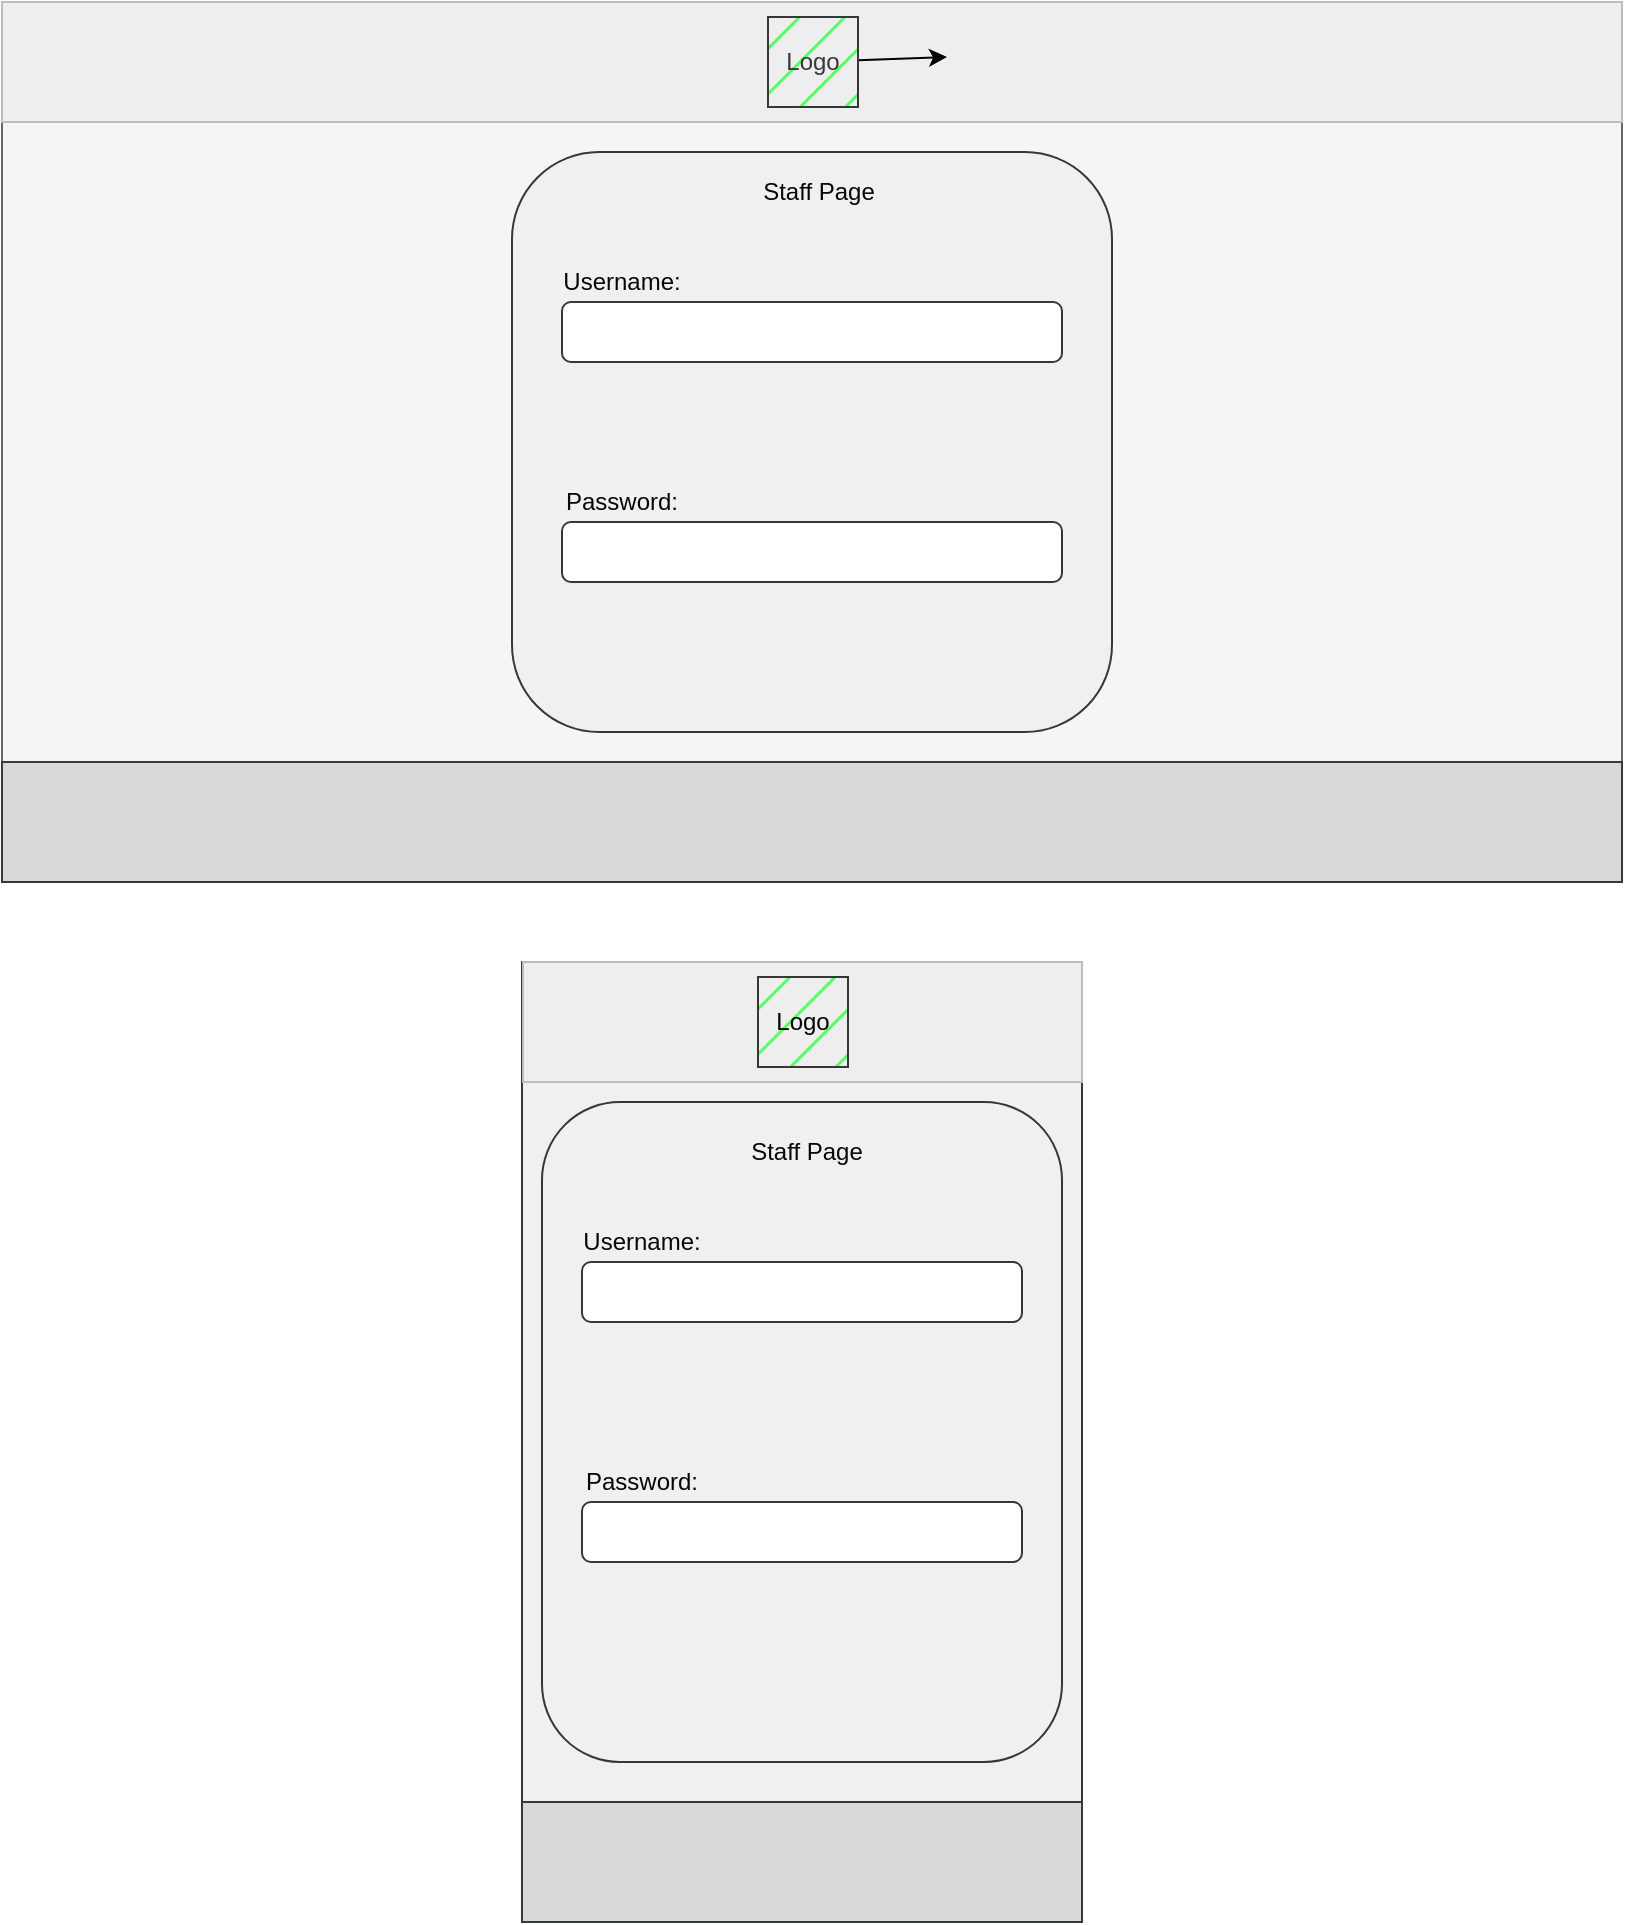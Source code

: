 <mxfile>
    <diagram id="WuRLflEGzv_r_UKJKXt2" name="Page-1">
        <mxGraphModel dx="930" dy="528" grid="1" gridSize="10" guides="1" tooltips="1" connect="1" arrows="1" fold="1" page="1" pageScale="1" pageWidth="850" pageHeight="1100" math="0" shadow="0">
            <root>
                <mxCell id="0"/>
                <mxCell id="1" parent="0"/>
                <mxCell id="3" value="" style="rounded=0;whiteSpace=wrap;html=1;fillColor=#f5f5f5;strokeColor=#666666;fontColor=#333333;" vertex="1" parent="1">
                    <mxGeometry x="20" y="40" width="810" height="440" as="geometry"/>
                </mxCell>
                <mxCell id="4" value="" style="rounded=0;whiteSpace=wrap;html=1;fillColor=#eeeeee;strokeColor=#B9BDBB;" vertex="1" parent="1">
                    <mxGeometry x="20" y="40" width="810" height="60" as="geometry"/>
                </mxCell>
                <mxCell id="5" value="" style="rounded=0;whiteSpace=wrap;html=1;fillColor=#D9D9D9;strokeColor=#36393d;" vertex="1" parent="1">
                    <mxGeometry x="20" y="420" width="810" height="60" as="geometry"/>
                </mxCell>
                <mxCell id="6" value="" style="rounded=1;whiteSpace=wrap;html=1;fillColor=#F0F0F0;strokeColor=#383737;glass=0;shadow=0;fillStyle=auto;" vertex="1" parent="1">
                    <mxGeometry x="275" y="115" width="300" height="290" as="geometry"/>
                </mxCell>
                <mxCell id="9" value="" style="edgeStyle=none;html=1;" edge="1" parent="1" source="7">
                    <mxGeometry relative="1" as="geometry">
                        <mxPoint x="492.5" y="67.5" as="targetPoint"/>
                    </mxGeometry>
                </mxCell>
                <mxCell id="7" value="Logo" style="whiteSpace=wrap;html=1;aspect=fixed;shadow=0;glass=0;strokeColor=#383737;fillColor=#54FF65;fillStyle=hatch;gradientColor=none;fontColor=#383838;" vertex="1" parent="1">
                    <mxGeometry x="403" y="47.5" width="45" height="45" as="geometry"/>
                </mxCell>
                <mxCell id="10" value="Staff Page" style="text;html=1;strokeColor=none;fillColor=none;align=center;verticalAlign=middle;whiteSpace=wrap;rounded=0;shadow=0;glass=0;fillStyle=hatch;fontColor=#080808;" vertex="1" parent="1">
                    <mxGeometry x="395.5" y="120" width="64.5" height="30" as="geometry"/>
                </mxCell>
                <mxCell id="11" value="" style="rounded=1;whiteSpace=wrap;html=1;shadow=0;glass=0;fillStyle=auto;strokeColor=#383737;fontColor=#080808;fillColor=#FFFFFF;gradientColor=none;" vertex="1" parent="1">
                    <mxGeometry x="300" y="190" width="250" height="30" as="geometry"/>
                </mxCell>
                <mxCell id="12" value="" style="rounded=1;whiteSpace=wrap;html=1;shadow=0;glass=0;fillStyle=auto;strokeColor=#383737;fontColor=#080808;fillColor=#FFFFFF;gradientColor=none;" vertex="1" parent="1">
                    <mxGeometry x="300" y="300" width="250" height="30" as="geometry"/>
                </mxCell>
                <mxCell id="13" value="Username:" style="text;html=1;strokeColor=none;fillColor=none;align=center;verticalAlign=middle;whiteSpace=wrap;rounded=0;shadow=0;glass=0;fillStyle=auto;fontColor=#080808;" vertex="1" parent="1">
                    <mxGeometry x="300" y="170" width="60" height="20" as="geometry"/>
                </mxCell>
                <mxCell id="14" value="Password:" style="text;html=1;strokeColor=none;fillColor=none;align=center;verticalAlign=middle;whiteSpace=wrap;rounded=0;shadow=0;glass=0;fillStyle=auto;fontColor=#080808;" vertex="1" parent="1">
                    <mxGeometry x="300" y="280" width="60" height="20" as="geometry"/>
                </mxCell>
                <mxCell id="15" value="" style="rounded=0;whiteSpace=wrap;html=1;shadow=0;glass=0;fillStyle=auto;strokeColor=#383737;fontColor=#080808;fillColor=#F0F0F0;gradientColor=none;labelBorderColor=default;" vertex="1" parent="1">
                    <mxGeometry x="280" y="520" width="280" height="480" as="geometry"/>
                </mxCell>
                <mxCell id="16" value="" style="rounded=0;whiteSpace=wrap;html=1;fillColor=#D9D9D9;strokeColor=#36393d;" vertex="1" parent="1">
                    <mxGeometry x="280" y="940" width="280" height="60" as="geometry"/>
                </mxCell>
                <mxCell id="17" value="" style="rounded=0;whiteSpace=wrap;html=1;fillColor=#eeeeee;strokeColor=#B9BDBB;" vertex="1" parent="1">
                    <mxGeometry x="280.5" y="520" width="279.5" height="60" as="geometry"/>
                </mxCell>
                <mxCell id="18" value="Logo" style="whiteSpace=wrap;html=1;aspect=fixed;shadow=0;glass=0;strokeColor=#383737;fillColor=#54FF65;fillStyle=hatch;gradientColor=none;fontColor=#030303;" vertex="1" parent="1">
                    <mxGeometry x="398" y="527.5" width="45" height="45" as="geometry"/>
                </mxCell>
                <mxCell id="19" value="" style="rounded=1;whiteSpace=wrap;html=1;fillColor=#F0F0F0;strokeColor=#383737;glass=0;shadow=0;fillStyle=auto;" vertex="1" parent="1">
                    <mxGeometry x="290" y="590" width="260" height="330" as="geometry"/>
                </mxCell>
                <mxCell id="20" value="" style="rounded=1;whiteSpace=wrap;html=1;shadow=0;glass=0;fillStyle=auto;strokeColor=#383737;fontColor=#080808;fillColor=#FFFFFF;gradientColor=none;" vertex="1" parent="1">
                    <mxGeometry x="310" y="670" width="220" height="30" as="geometry"/>
                </mxCell>
                <mxCell id="21" value="Staff Page" style="text;html=1;strokeColor=none;fillColor=none;align=center;verticalAlign=middle;whiteSpace=wrap;rounded=0;shadow=0;glass=0;fillStyle=hatch;fontColor=#080808;" vertex="1" parent="1">
                    <mxGeometry x="383.5" y="600" width="76.5" height="30" as="geometry"/>
                </mxCell>
                <mxCell id="22" value="Username:" style="text;html=1;strokeColor=none;fillColor=none;align=center;verticalAlign=middle;whiteSpace=wrap;rounded=0;shadow=0;glass=0;fillStyle=auto;fontColor=#080808;" vertex="1" parent="1">
                    <mxGeometry x="310" y="650" width="60" height="20" as="geometry"/>
                </mxCell>
                <mxCell id="23" value="" style="rounded=1;whiteSpace=wrap;html=1;shadow=0;glass=0;fillStyle=auto;strokeColor=#383737;fontColor=#080808;fillColor=#FFFFFF;gradientColor=none;" vertex="1" parent="1">
                    <mxGeometry x="310" y="790" width="220" height="30" as="geometry"/>
                </mxCell>
                <mxCell id="24" value="Password:" style="text;html=1;strokeColor=none;fillColor=none;align=center;verticalAlign=middle;whiteSpace=wrap;rounded=0;shadow=0;glass=0;fillStyle=auto;fontColor=#080808;" vertex="1" parent="1">
                    <mxGeometry x="310" y="770" width="60" height="20" as="geometry"/>
                </mxCell>
            </root>
        </mxGraphModel>
    </diagram>
</mxfile>